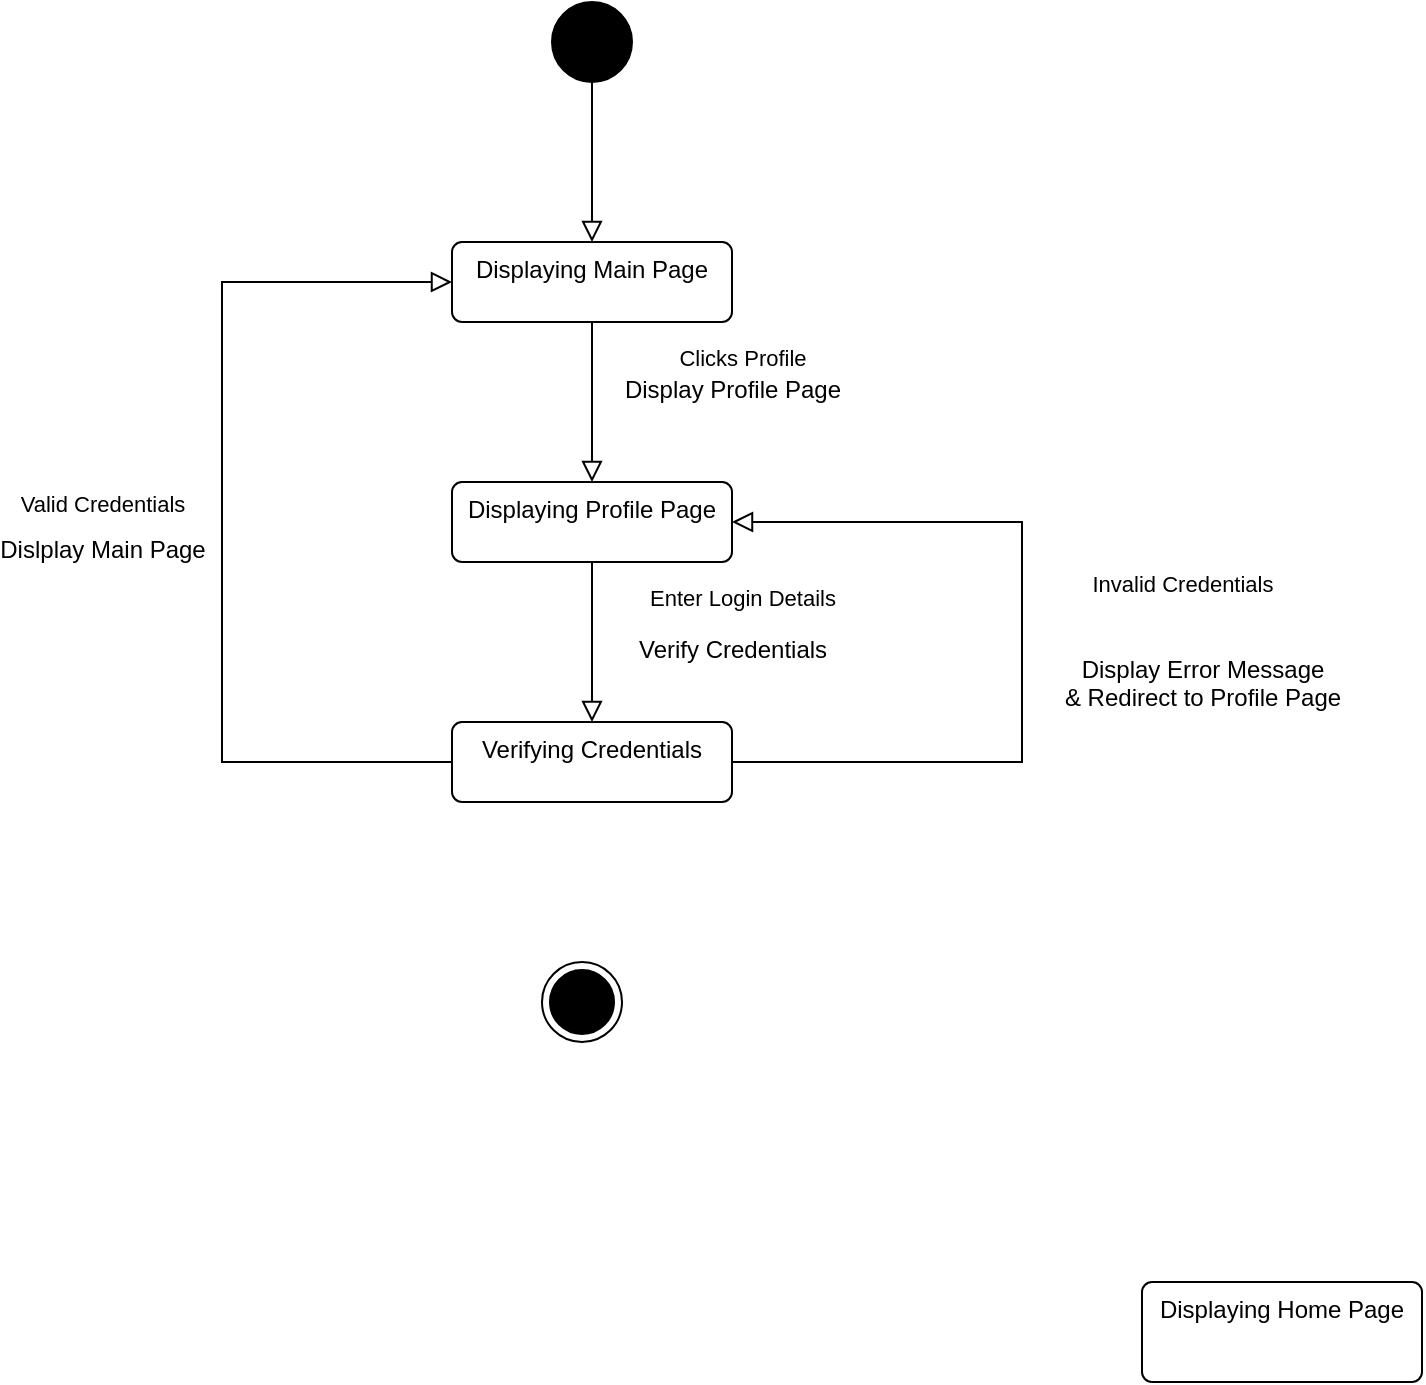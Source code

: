 <mxfile version="24.7.6">
  <diagram name="Page-1" id="PO6YEovwAHuaW14SgPtq">
    <mxGraphModel dx="880" dy="468" grid="1" gridSize="10" guides="1" tooltips="1" connect="1" arrows="1" fold="1" page="1" pageScale="1" pageWidth="4681" pageHeight="3300" background="none" math="0" shadow="0">
      <root>
        <mxCell id="0" />
        <mxCell id="1" parent="0" />
        <mxCell id="dLCL1BNoXGIihHrT0mXC-1" value="" style="ellipse;fillColor=strokeColor;html=1;" parent="1" vertex="1">
          <mxGeometry x="445" width="40" height="40" as="geometry" />
        </mxCell>
        <mxCell id="dLCL1BNoXGIihHrT0mXC-2" value="" style="endArrow=block;html=1;rounded=0;align=center;verticalAlign=bottom;endFill=0;labelBackgroundColor=none;endSize=8;exitX=0.5;exitY=1;exitDx=0;exitDy=0;entryX=0.5;entryY=0;entryDx=0;entryDy=0;" parent="1" edge="1" target="dLCL1BNoXGIihHrT0mXC-10" source="dLCL1BNoXGIihHrT0mXC-1">
          <mxGeometry x="-0.325" y="135" relative="1" as="geometry">
            <mxPoint x="540" y="20" as="sourcePoint" />
            <mxPoint x="465" y="120" as="targetPoint" />
            <mxPoint as="offset" />
          </mxGeometry>
        </mxCell>
        <mxCell id="dLCL1BNoXGIihHrT0mXC-3" value="" style="resizable=0;html=1;align=center;verticalAlign=top;labelBackgroundColor=none;" parent="dLCL1BNoXGIihHrT0mXC-2" connectable="0" vertex="1">
          <mxGeometry relative="1" as="geometry">
            <mxPoint x="145" y="10" as="offset" />
          </mxGeometry>
        </mxCell>
        <mxCell id="dLCL1BNoXGIihHrT0mXC-10" value="Displaying Main Page" style="html=1;align=center;verticalAlign=top;rounded=1;absoluteArcSize=1;arcSize=10;dashed=0;whiteSpace=wrap;" parent="1" vertex="1">
          <mxGeometry x="395" y="120" width="140" height="40" as="geometry" />
        </mxCell>
        <mxCell id="dLCL1BNoXGIihHrT0mXC-19" value="Displaying Profile Page" style="html=1;align=center;verticalAlign=top;rounded=1;absoluteArcSize=1;arcSize=10;dashed=0;whiteSpace=wrap;" parent="1" vertex="1">
          <mxGeometry x="395" y="240" width="140" height="40" as="geometry" />
        </mxCell>
        <mxCell id="dLCL1BNoXGIihHrT0mXC-20" value="Clicks Profile" style="endArrow=block;html=1;rounded=0;align=center;verticalAlign=bottom;endFill=0;labelBackgroundColor=none;endSize=8;exitX=0.5;exitY=1;exitDx=0;exitDy=0;" parent="1" source="dLCL1BNoXGIihHrT0mXC-10" edge="1">
          <mxGeometry x="-0.333" y="75" relative="1" as="geometry">
            <mxPoint x="330" y="330" as="sourcePoint" />
            <mxPoint x="465" y="240" as="targetPoint" />
            <mxPoint as="offset" />
          </mxGeometry>
        </mxCell>
        <mxCell id="dLCL1BNoXGIihHrT0mXC-21" value="Display Profile Page" style="resizable=0;html=1;align=center;verticalAlign=top;labelBackgroundColor=none;" parent="dLCL1BNoXGIihHrT0mXC-20" connectable="0" vertex="1">
          <mxGeometry relative="1" as="geometry">
            <mxPoint x="70" y="-20" as="offset" />
          </mxGeometry>
        </mxCell>
        <mxCell id="dLCL1BNoXGIihHrT0mXC-24" value="Enter Login Details" style="endArrow=block;html=1;rounded=0;align=center;verticalAlign=bottom;endFill=0;labelBackgroundColor=none;endSize=8;exitX=0.5;exitY=1;exitDx=0;exitDy=0;" parent="1" source="dLCL1BNoXGIihHrT0mXC-19" edge="1">
          <mxGeometry x="-0.333" y="75" relative="1" as="geometry">
            <mxPoint x="412.5" y="380" as="sourcePoint" />
            <mxPoint x="465" y="360" as="targetPoint" />
            <mxPoint as="offset" />
          </mxGeometry>
        </mxCell>
        <mxCell id="dLCL1BNoXGIihHrT0mXC-25" value="Verify Credentials" style="resizable=0;html=1;align=center;verticalAlign=top;labelBackgroundColor=none;" parent="dLCL1BNoXGIihHrT0mXC-24" connectable="0" vertex="1">
          <mxGeometry relative="1" as="geometry">
            <mxPoint x="70" y="-10" as="offset" />
          </mxGeometry>
        </mxCell>
        <mxCell id="dLCL1BNoXGIihHrT0mXC-26" value="Verifying Credentials" style="html=1;align=center;verticalAlign=top;rounded=1;absoluteArcSize=1;arcSize=10;dashed=0;whiteSpace=wrap;" parent="1" vertex="1">
          <mxGeometry x="395" y="360" width="140" height="40" as="geometry" />
        </mxCell>
        <mxCell id="dLCL1BNoXGIihHrT0mXC-27" value="Displaying Home Page" style="html=1;align=center;verticalAlign=top;rounded=1;absoluteArcSize=1;arcSize=10;dashed=0;whiteSpace=wrap;" parent="1" vertex="1">
          <mxGeometry x="740" y="640" width="140" height="50" as="geometry" />
        </mxCell>
        <mxCell id="dLCL1BNoXGIihHrT0mXC-30" value="Valid Credentials" style="endArrow=block;html=1;rounded=0;align=center;verticalAlign=bottom;endFill=0;labelBackgroundColor=none;endSize=8;exitX=0;exitY=0.5;exitDx=0;exitDy=0;entryX=0;entryY=0.5;entryDx=0;entryDy=0;" parent="1" source="dLCL1BNoXGIihHrT0mXC-26" target="dLCL1BNoXGIihHrT0mXC-10" edge="1">
          <mxGeometry y="60" relative="1" as="geometry">
            <mxPoint x="130" y="450" as="sourcePoint" />
            <mxPoint x="210" y="170" as="targetPoint" />
            <Array as="points">
              <mxPoint x="280" y="380" />
              <mxPoint x="280" y="140" />
            </Array>
            <mxPoint as="offset" />
          </mxGeometry>
        </mxCell>
        <mxCell id="dLCL1BNoXGIihHrT0mXC-31" value="Dislplay Main Page" style="resizable=0;html=1;align=center;verticalAlign=top;labelBackgroundColor=none;" parent="dLCL1BNoXGIihHrT0mXC-30" connectable="0" vertex="1">
          <mxGeometry relative="1" as="geometry">
            <mxPoint x="-60" as="offset" />
          </mxGeometry>
        </mxCell>
        <mxCell id="dLCL1BNoXGIihHrT0mXC-33" value="Invalid Credentials" style="endArrow=block;html=1;rounded=0;align=center;verticalAlign=bottom;endFill=0;labelBackgroundColor=none;endSize=8;exitX=1;exitY=0.5;exitDx=0;exitDy=0;entryX=1;entryY=0.5;entryDx=0;entryDy=0;" parent="1" source="dLCL1BNoXGIihHrT0mXC-26" target="dLCL1BNoXGIihHrT0mXC-19" edge="1">
          <mxGeometry x="0.098" y="-80" relative="1" as="geometry">
            <mxPoint x="570" y="490" as="sourcePoint" />
            <mxPoint x="680" y="340" as="targetPoint" />
            <Array as="points">
              <mxPoint x="680" y="380" />
              <mxPoint x="680" y="260" />
            </Array>
            <mxPoint as="offset" />
          </mxGeometry>
        </mxCell>
        <mxCell id="dLCL1BNoXGIihHrT0mXC-34" value="Display Error Message &lt;br&gt;&amp;amp; Redirect to Profile Page" style="resizable=0;html=1;align=center;verticalAlign=top;labelBackgroundColor=none;" parent="dLCL1BNoXGIihHrT0mXC-33" connectable="0" vertex="1">
          <mxGeometry relative="1" as="geometry">
            <mxPoint x="90" as="offset" />
          </mxGeometry>
        </mxCell>
        <mxCell id="IgnOkryo6ripSMt3iWWQ-1" value="" style="ellipse;html=1;shape=endState;fillColor=strokeColor;" vertex="1" parent="1">
          <mxGeometry x="440" y="480" width="40" height="40" as="geometry" />
        </mxCell>
      </root>
    </mxGraphModel>
  </diagram>
</mxfile>
